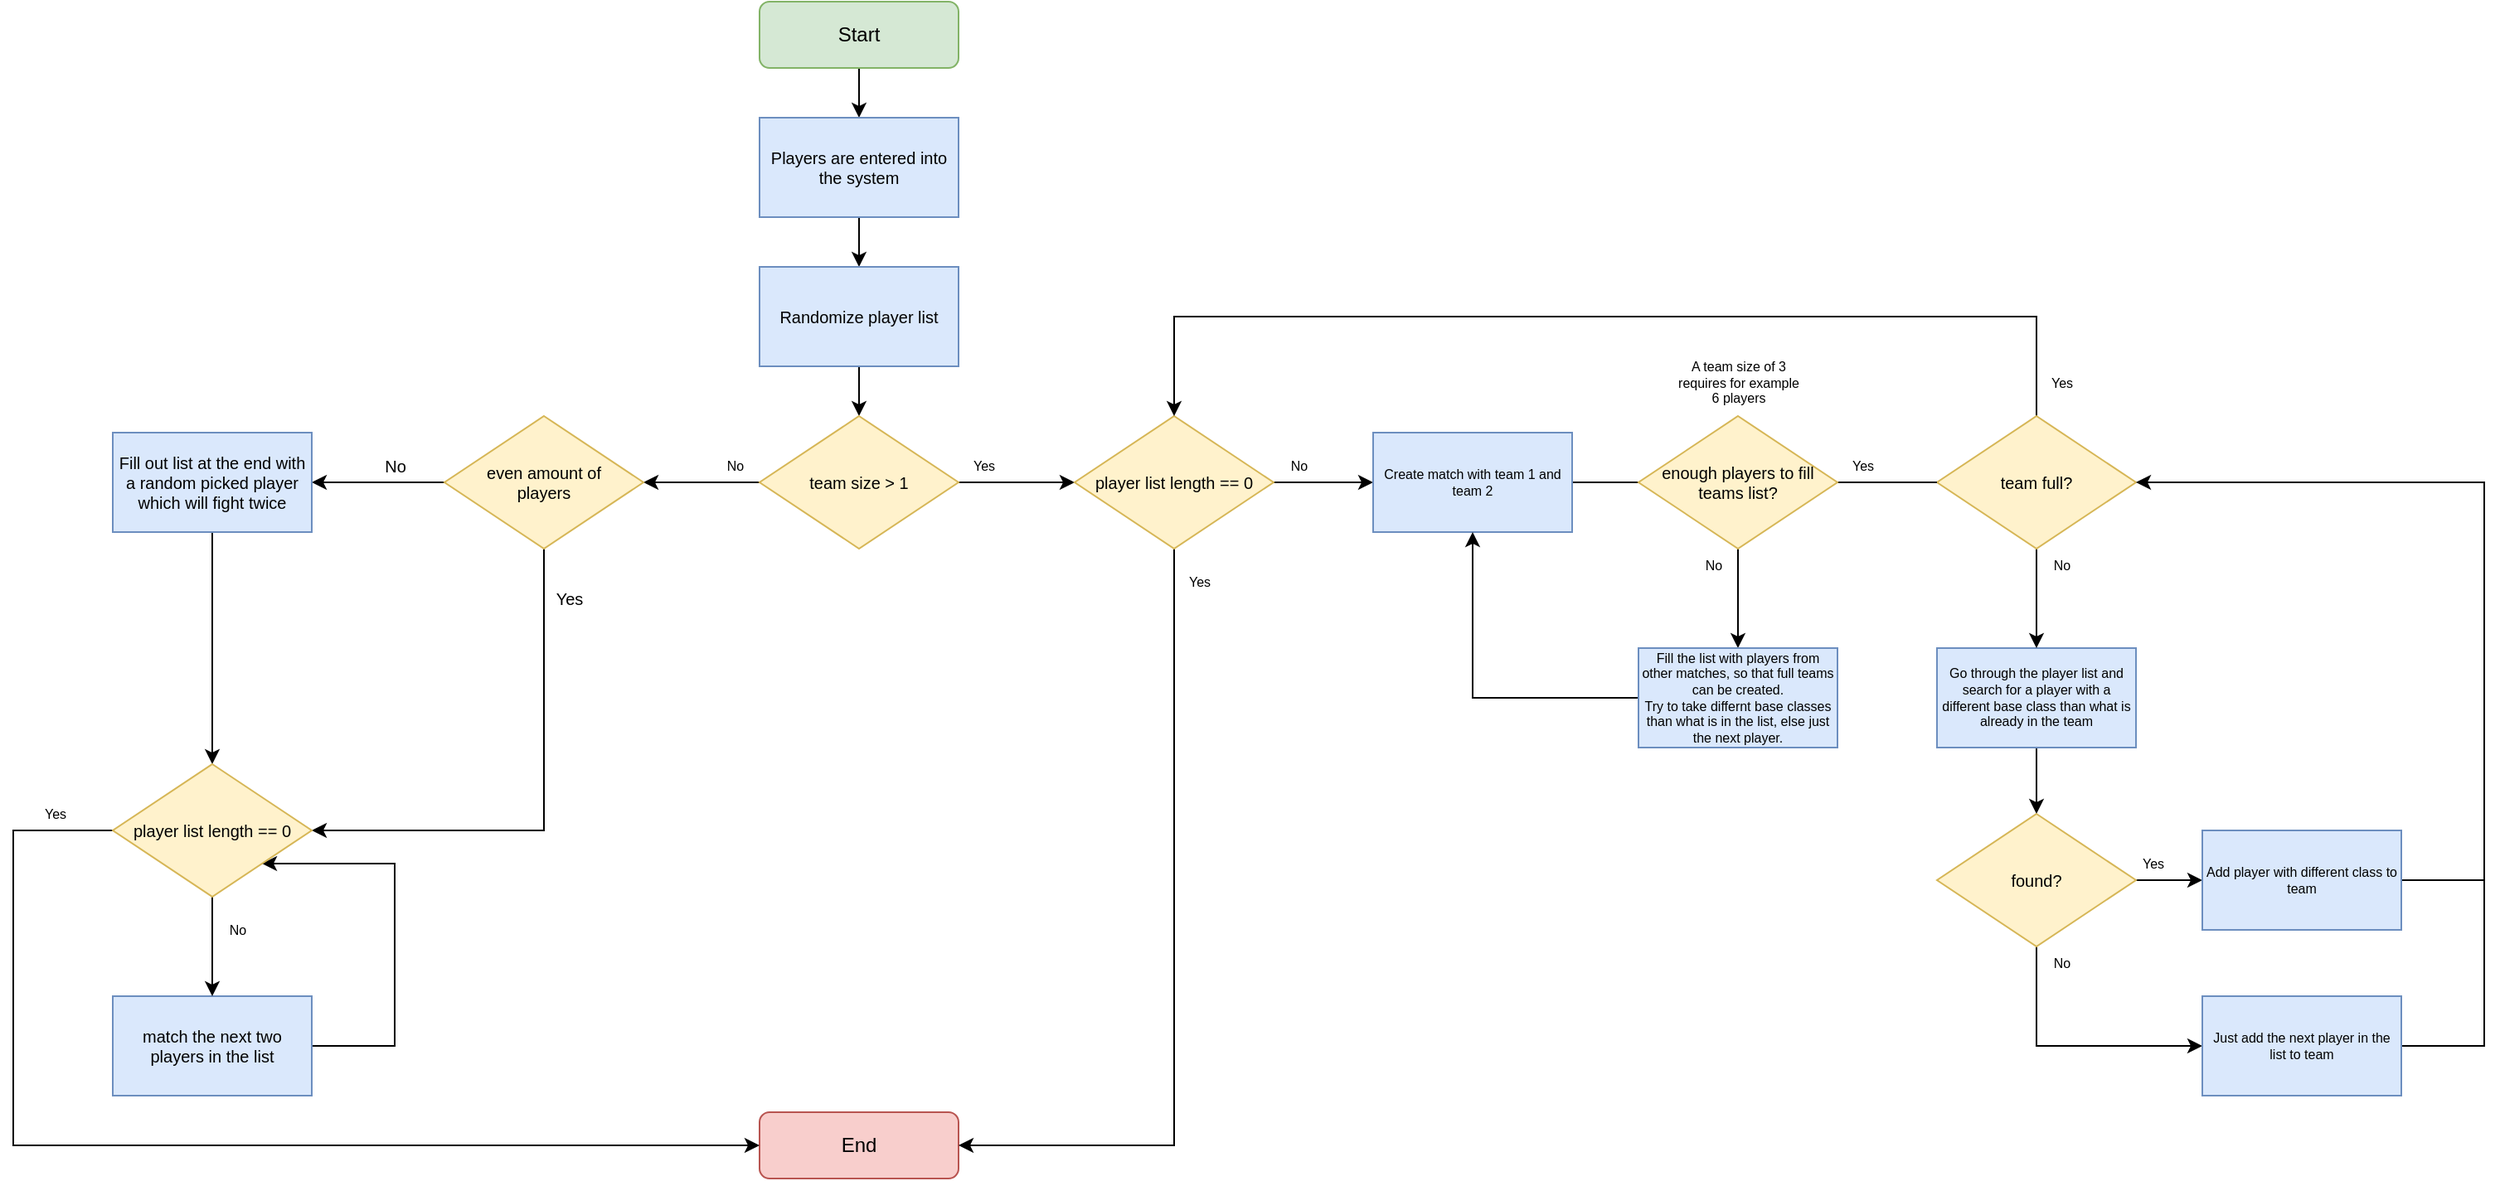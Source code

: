 <mxfile version="14.6.11" type="device"><diagram id="C5RBs43oDa-KdzZeNtuy" name="Page-1"><mxGraphModel dx="1272" dy="533" grid="1" gridSize="10" guides="1" tooltips="1" connect="1" arrows="1" fold="1" page="0" pageScale="1" pageWidth="827" pageHeight="1169" math="0" shadow="0"><root><mxCell id="WIyWlLk6GJQsqaUBKTNV-0"/><mxCell id="WIyWlLk6GJQsqaUBKTNV-1" parent="WIyWlLk6GJQsqaUBKTNV-0"/><mxCell id="eSkfBKr8ZxK9P3d-b5vQ-22" style="edgeStyle=orthogonalEdgeStyle;rounded=0;orthogonalLoop=1;jettySize=auto;html=1;entryX=0.5;entryY=0;entryDx=0;entryDy=0;fontSize=10;" edge="1" parent="WIyWlLk6GJQsqaUBKTNV-1" source="WIyWlLk6GJQsqaUBKTNV-3" target="eSkfBKr8ZxK9P3d-b5vQ-4"><mxGeometry relative="1" as="geometry"/></mxCell><mxCell id="WIyWlLk6GJQsqaUBKTNV-3" value="Start" style="rounded=1;whiteSpace=wrap;html=1;fontSize=12;glass=0;strokeWidth=1;shadow=0;fillColor=#d5e8d4;strokeColor=#82b366;" parent="WIyWlLk6GJQsqaUBKTNV-1" vertex="1"><mxGeometry x="160" y="70" width="120" height="40" as="geometry"/></mxCell><mxCell id="eSkfBKr8ZxK9P3d-b5vQ-23" style="edgeStyle=orthogonalEdgeStyle;rounded=0;orthogonalLoop=1;jettySize=auto;html=1;entryX=0.5;entryY=0;entryDx=0;entryDy=0;fontSize=10;" edge="1" parent="WIyWlLk6GJQsqaUBKTNV-1" source="eSkfBKr8ZxK9P3d-b5vQ-4" target="eSkfBKr8ZxK9P3d-b5vQ-6"><mxGeometry relative="1" as="geometry"/></mxCell><mxCell id="eSkfBKr8ZxK9P3d-b5vQ-4" value="Players are entered into the system" style="rounded=0;whiteSpace=wrap;html=1;fontSize=10;fillColor=#dae8fc;strokeColor=#6c8ebf;" vertex="1" parent="WIyWlLk6GJQsqaUBKTNV-1"><mxGeometry x="160" y="140" width="120" height="60" as="geometry"/></mxCell><mxCell id="eSkfBKr8ZxK9P3d-b5vQ-24" style="edgeStyle=orthogonalEdgeStyle;rounded=0;orthogonalLoop=1;jettySize=auto;html=1;entryX=0.5;entryY=0;entryDx=0;entryDy=0;fontSize=10;" edge="1" parent="WIyWlLk6GJQsqaUBKTNV-1" source="eSkfBKr8ZxK9P3d-b5vQ-6" target="eSkfBKr8ZxK9P3d-b5vQ-7"><mxGeometry relative="1" as="geometry"/></mxCell><mxCell id="eSkfBKr8ZxK9P3d-b5vQ-6" value="Randomize player list" style="rounded=0;whiteSpace=wrap;html=1;fontSize=10;fillColor=#dae8fc;strokeColor=#6c8ebf;" vertex="1" parent="WIyWlLk6GJQsqaUBKTNV-1"><mxGeometry x="160" y="230" width="120" height="60" as="geometry"/></mxCell><mxCell id="eSkfBKr8ZxK9P3d-b5vQ-8" style="edgeStyle=orthogonalEdgeStyle;rounded=0;orthogonalLoop=1;jettySize=auto;html=1;fontSize=10;entryX=1;entryY=0.5;entryDx=0;entryDy=0;" edge="1" parent="WIyWlLk6GJQsqaUBKTNV-1" source="eSkfBKr8ZxK9P3d-b5vQ-7" target="eSkfBKr8ZxK9P3d-b5vQ-11"><mxGeometry relative="1" as="geometry"><mxPoint y="360" as="targetPoint"/></mxGeometry></mxCell><mxCell id="eSkfBKr8ZxK9P3d-b5vQ-25" style="edgeStyle=orthogonalEdgeStyle;rounded=0;orthogonalLoop=1;jettySize=auto;html=1;fontSize=10;entryX=0;entryY=0.5;entryDx=0;entryDy=0;" edge="1" parent="WIyWlLk6GJQsqaUBKTNV-1" source="eSkfBKr8ZxK9P3d-b5vQ-7" target="eSkfBKr8ZxK9P3d-b5vQ-27"><mxGeometry relative="1" as="geometry"><mxPoint x="400.0" y="360" as="targetPoint"/></mxGeometry></mxCell><mxCell id="eSkfBKr8ZxK9P3d-b5vQ-7" value="team size &amp;gt; 1" style="rhombus;whiteSpace=wrap;html=1;fontSize=10;fillColor=#fff2cc;strokeColor=#d6b656;" vertex="1" parent="WIyWlLk6GJQsqaUBKTNV-1"><mxGeometry x="160" y="320" width="120" height="80" as="geometry"/></mxCell><mxCell id="eSkfBKr8ZxK9P3d-b5vQ-40" style="edgeStyle=orthogonalEdgeStyle;rounded=0;orthogonalLoop=1;jettySize=auto;html=1;fontSize=8;entryX=1;entryY=1;entryDx=0;entryDy=0;" edge="1" parent="WIyWlLk6GJQsqaUBKTNV-1" source="eSkfBKr8ZxK9P3d-b5vQ-9" target="eSkfBKr8ZxK9P3d-b5vQ-35"><mxGeometry relative="1" as="geometry"><mxPoint x="-40" y="570" as="targetPoint"/><Array as="points"><mxPoint x="-60" y="700"/><mxPoint x="-60" y="590"/></Array></mxGeometry></mxCell><mxCell id="eSkfBKr8ZxK9P3d-b5vQ-9" value="match the next two players in the list" style="rounded=0;whiteSpace=wrap;html=1;fontSize=10;fillColor=#dae8fc;strokeColor=#6c8ebf;" vertex="1" parent="WIyWlLk6GJQsqaUBKTNV-1"><mxGeometry x="-230" y="670" width="120" height="60" as="geometry"/></mxCell><mxCell id="eSkfBKr8ZxK9P3d-b5vQ-12" style="edgeStyle=orthogonalEdgeStyle;rounded=0;orthogonalLoop=1;jettySize=auto;html=1;fontSize=10;entryX=1;entryY=0.5;entryDx=0;entryDy=0;" edge="1" parent="WIyWlLk6GJQsqaUBKTNV-1" source="eSkfBKr8ZxK9P3d-b5vQ-11" target="eSkfBKr8ZxK9P3d-b5vQ-35"><mxGeometry relative="1" as="geometry"><mxPoint x="30" y="460" as="targetPoint"/><Array as="points"><mxPoint x="30" y="570"/></Array></mxGeometry></mxCell><mxCell id="eSkfBKr8ZxK9P3d-b5vQ-14" style="edgeStyle=orthogonalEdgeStyle;rounded=0;orthogonalLoop=1;jettySize=auto;html=1;fontSize=10;" edge="1" parent="WIyWlLk6GJQsqaUBKTNV-1" source="eSkfBKr8ZxK9P3d-b5vQ-11"><mxGeometry relative="1" as="geometry"><mxPoint x="-110" y="360" as="targetPoint"/></mxGeometry></mxCell><mxCell id="eSkfBKr8ZxK9P3d-b5vQ-11" value="&lt;div&gt;even amount of&lt;/div&gt;&lt;div&gt;players&lt;/div&gt;" style="rhombus;whiteSpace=wrap;html=1;fontSize=10;fillColor=#fff2cc;strokeColor=#d6b656;" vertex="1" parent="WIyWlLk6GJQsqaUBKTNV-1"><mxGeometry x="-30" y="320" width="120" height="80" as="geometry"/></mxCell><mxCell id="eSkfBKr8ZxK9P3d-b5vQ-13" value="Yes" style="text;html=1;align=center;verticalAlign=middle;resizable=0;points=[];autosize=1;strokeColor=none;fontSize=10;" vertex="1" parent="WIyWlLk6GJQsqaUBKTNV-1"><mxGeometry x="30" y="420" width="30" height="20" as="geometry"/></mxCell><mxCell id="eSkfBKr8ZxK9P3d-b5vQ-15" value="No" style="text;html=1;align=center;verticalAlign=middle;resizable=0;points=[];autosize=1;strokeColor=none;fontSize=10;" vertex="1" parent="WIyWlLk6GJQsqaUBKTNV-1"><mxGeometry x="-75" y="340" width="30" height="20" as="geometry"/></mxCell><mxCell id="eSkfBKr8ZxK9P3d-b5vQ-17" style="edgeStyle=orthogonalEdgeStyle;rounded=0;orthogonalLoop=1;jettySize=auto;html=1;fontSize=10;entryX=0.5;entryY=0;entryDx=0;entryDy=0;" edge="1" parent="WIyWlLk6GJQsqaUBKTNV-1" source="eSkfBKr8ZxK9P3d-b5vQ-16" target="eSkfBKr8ZxK9P3d-b5vQ-35"><mxGeometry relative="1" as="geometry"><mxPoint y="480" as="targetPoint"/><Array as="points"/></mxGeometry></mxCell><mxCell id="eSkfBKr8ZxK9P3d-b5vQ-16" value="Fill out list at the end with a random picked player which will fight twice" style="rounded=0;whiteSpace=wrap;html=1;fontSize=10;fillColor=#dae8fc;strokeColor=#6c8ebf;" vertex="1" parent="WIyWlLk6GJQsqaUBKTNV-1"><mxGeometry x="-230" y="330" width="120" height="60" as="geometry"/></mxCell><mxCell id="eSkfBKr8ZxK9P3d-b5vQ-20" value="End" style="rounded=1;whiteSpace=wrap;html=1;fontSize=12;glass=0;strokeWidth=1;shadow=0;fillColor=#f8cecc;strokeColor=#b85450;" vertex="1" parent="WIyWlLk6GJQsqaUBKTNV-1"><mxGeometry x="160" y="740" width="120" height="40" as="geometry"/></mxCell><mxCell id="eSkfBKr8ZxK9P3d-b5vQ-29" style="edgeStyle=orthogonalEdgeStyle;rounded=0;orthogonalLoop=1;jettySize=auto;html=1;fontSize=8;entryX=0;entryY=0.5;entryDx=0;entryDy=0;" edge="1" parent="WIyWlLk6GJQsqaUBKTNV-1" source="eSkfBKr8ZxK9P3d-b5vQ-27" target="eSkfBKr8ZxK9P3d-b5vQ-45"><mxGeometry relative="1" as="geometry"><mxPoint x="550" y="360" as="targetPoint"/></mxGeometry></mxCell><mxCell id="eSkfBKr8ZxK9P3d-b5vQ-32" style="edgeStyle=orthogonalEdgeStyle;rounded=0;orthogonalLoop=1;jettySize=auto;html=1;entryX=1;entryY=0.5;entryDx=0;entryDy=0;fontSize=8;" edge="1" parent="WIyWlLk6GJQsqaUBKTNV-1" source="eSkfBKr8ZxK9P3d-b5vQ-27" target="eSkfBKr8ZxK9P3d-b5vQ-20"><mxGeometry relative="1" as="geometry"><Array as="points"><mxPoint x="410" y="760"/></Array></mxGeometry></mxCell><mxCell id="eSkfBKr8ZxK9P3d-b5vQ-27" value="player list length == 0" style="rhombus;whiteSpace=wrap;html=1;fontSize=10;fillColor=#fff2cc;strokeColor=#d6b656;" vertex="1" parent="WIyWlLk6GJQsqaUBKTNV-1"><mxGeometry x="350" y="320" width="120" height="80" as="geometry"/></mxCell><mxCell id="eSkfBKr8ZxK9P3d-b5vQ-31" value="Yes" style="text;html=1;align=center;verticalAlign=middle;resizable=0;points=[];autosize=1;strokeColor=none;fontSize=8;" vertex="1" parent="WIyWlLk6GJQsqaUBKTNV-1"><mxGeometry x="410" y="410" width="30" height="20" as="geometry"/></mxCell><mxCell id="eSkfBKr8ZxK9P3d-b5vQ-33" value="No" style="text;html=1;align=center;verticalAlign=middle;resizable=0;points=[];autosize=1;strokeColor=none;fontSize=8;" vertex="1" parent="WIyWlLk6GJQsqaUBKTNV-1"><mxGeometry x="470" y="340" width="30" height="20" as="geometry"/></mxCell><mxCell id="eSkfBKr8ZxK9P3d-b5vQ-36" style="edgeStyle=orthogonalEdgeStyle;rounded=0;orthogonalLoop=1;jettySize=auto;html=1;entryX=0.5;entryY=0;entryDx=0;entryDy=0;fontSize=8;" edge="1" parent="WIyWlLk6GJQsqaUBKTNV-1" source="eSkfBKr8ZxK9P3d-b5vQ-35" target="eSkfBKr8ZxK9P3d-b5vQ-9"><mxGeometry relative="1" as="geometry"/></mxCell><mxCell id="eSkfBKr8ZxK9P3d-b5vQ-42" style="edgeStyle=orthogonalEdgeStyle;rounded=0;orthogonalLoop=1;jettySize=auto;html=1;entryX=0;entryY=0.5;entryDx=0;entryDy=0;fontSize=8;" edge="1" parent="WIyWlLk6GJQsqaUBKTNV-1" source="eSkfBKr8ZxK9P3d-b5vQ-35" target="eSkfBKr8ZxK9P3d-b5vQ-20"><mxGeometry relative="1" as="geometry"><Array as="points"><mxPoint x="-290" y="570"/><mxPoint x="-290" y="760"/></Array></mxGeometry></mxCell><mxCell id="eSkfBKr8ZxK9P3d-b5vQ-35" value="player list length == 0" style="rhombus;whiteSpace=wrap;html=1;fontSize=10;fillColor=#fff2cc;strokeColor=#d6b656;" vertex="1" parent="WIyWlLk6GJQsqaUBKTNV-1"><mxGeometry x="-230" y="530" width="120" height="80" as="geometry"/></mxCell><mxCell id="eSkfBKr8ZxK9P3d-b5vQ-41" value="Yes" style="text;html=1;align=center;verticalAlign=middle;resizable=0;points=[];autosize=1;strokeColor=none;fontSize=8;" vertex="1" parent="WIyWlLk6GJQsqaUBKTNV-1"><mxGeometry x="-280" y="550" width="30" height="20" as="geometry"/></mxCell><mxCell id="eSkfBKr8ZxK9P3d-b5vQ-43" value="No" style="text;html=1;align=center;verticalAlign=middle;resizable=0;points=[];autosize=1;strokeColor=none;fontSize=8;" vertex="1" parent="WIyWlLk6GJQsqaUBKTNV-1"><mxGeometry x="-170" y="620" width="30" height="20" as="geometry"/></mxCell><mxCell id="eSkfBKr8ZxK9P3d-b5vQ-71" style="edgeStyle=orthogonalEdgeStyle;rounded=0;orthogonalLoop=1;jettySize=auto;html=1;entryX=0;entryY=0.5;entryDx=0;entryDy=0;fontSize=8;endArrow=none;endFill=0;" edge="1" parent="WIyWlLk6GJQsqaUBKTNV-1" source="eSkfBKr8ZxK9P3d-b5vQ-45" target="eSkfBKr8ZxK9P3d-b5vQ-70"><mxGeometry relative="1" as="geometry"/></mxCell><mxCell id="eSkfBKr8ZxK9P3d-b5vQ-45" value="Create match with team 1 and team 2" style="rounded=0;whiteSpace=wrap;html=1;fontSize=8;fillColor=#dae8fc;strokeColor=#6c8ebf;" vertex="1" parent="WIyWlLk6GJQsqaUBKTNV-1"><mxGeometry x="530" y="330" width="120" height="60" as="geometry"/></mxCell><mxCell id="eSkfBKr8ZxK9P3d-b5vQ-61" style="edgeStyle=orthogonalEdgeStyle;rounded=0;orthogonalLoop=1;jettySize=auto;html=1;entryX=0.5;entryY=0;entryDx=0;entryDy=0;fontSize=8;" edge="1" parent="WIyWlLk6GJQsqaUBKTNV-1" source="eSkfBKr8ZxK9P3d-b5vQ-51" target="eSkfBKr8ZxK9P3d-b5vQ-60"><mxGeometry relative="1" as="geometry"/></mxCell><mxCell id="eSkfBKr8ZxK9P3d-b5vQ-51" value="Go through the player list and search for a player with a different base class than what is already in the team" style="rounded=0;whiteSpace=wrap;html=1;fontSize=8;fillColor=#dae8fc;strokeColor=#6c8ebf;" vertex="1" parent="WIyWlLk6GJQsqaUBKTNV-1"><mxGeometry x="870" y="460" width="120" height="60" as="geometry"/></mxCell><mxCell id="eSkfBKr8ZxK9P3d-b5vQ-54" style="edgeStyle=orthogonalEdgeStyle;rounded=0;orthogonalLoop=1;jettySize=auto;html=1;entryX=0.5;entryY=0;entryDx=0;entryDy=0;fontSize=8;exitX=0.5;exitY=0;exitDx=0;exitDy=0;" edge="1" parent="WIyWlLk6GJQsqaUBKTNV-1" source="eSkfBKr8ZxK9P3d-b5vQ-53" target="eSkfBKr8ZxK9P3d-b5vQ-27"><mxGeometry relative="1" as="geometry"><Array as="points"><mxPoint x="930" y="260"/><mxPoint x="410" y="260"/></Array></mxGeometry></mxCell><mxCell id="eSkfBKr8ZxK9P3d-b5vQ-56" style="edgeStyle=orthogonalEdgeStyle;rounded=0;orthogonalLoop=1;jettySize=auto;html=1;entryX=0.5;entryY=0;entryDx=0;entryDy=0;fontSize=8;" edge="1" parent="WIyWlLk6GJQsqaUBKTNV-1" source="eSkfBKr8ZxK9P3d-b5vQ-53" target="eSkfBKr8ZxK9P3d-b5vQ-51"><mxGeometry relative="1" as="geometry"/></mxCell><mxCell id="eSkfBKr8ZxK9P3d-b5vQ-53" value="team full?" style="rhombus;whiteSpace=wrap;html=1;fontSize=10;fillColor=#fff2cc;strokeColor=#d6b656;" vertex="1" parent="WIyWlLk6GJQsqaUBKTNV-1"><mxGeometry x="870" y="320" width="120" height="80" as="geometry"/></mxCell><mxCell id="eSkfBKr8ZxK9P3d-b5vQ-55" value="Yes" style="text;html=1;align=center;verticalAlign=middle;resizable=0;points=[];autosize=1;strokeColor=none;fontSize=8;" vertex="1" parent="WIyWlLk6GJQsqaUBKTNV-1"><mxGeometry x="930" y="290" width="30" height="20" as="geometry"/></mxCell><mxCell id="eSkfBKr8ZxK9P3d-b5vQ-57" value="No" style="text;html=1;align=center;verticalAlign=middle;resizable=0;points=[];autosize=1;strokeColor=none;fontSize=8;" vertex="1" parent="WIyWlLk6GJQsqaUBKTNV-1"><mxGeometry x="930" y="400" width="30" height="20" as="geometry"/></mxCell><mxCell id="eSkfBKr8ZxK9P3d-b5vQ-62" style="edgeStyle=orthogonalEdgeStyle;rounded=0;orthogonalLoop=1;jettySize=auto;html=1;fontSize=8;entryX=0;entryY=0.5;entryDx=0;entryDy=0;" edge="1" parent="WIyWlLk6GJQsqaUBKTNV-1" source="eSkfBKr8ZxK9P3d-b5vQ-60" target="eSkfBKr8ZxK9P3d-b5vQ-63"><mxGeometry relative="1" as="geometry"><mxPoint x="1030" y="600" as="targetPoint"/></mxGeometry></mxCell><mxCell id="eSkfBKr8ZxK9P3d-b5vQ-65" style="edgeStyle=orthogonalEdgeStyle;rounded=0;orthogonalLoop=1;jettySize=auto;html=1;entryX=0;entryY=0.5;entryDx=0;entryDy=0;fontSize=8;" edge="1" parent="WIyWlLk6GJQsqaUBKTNV-1" source="eSkfBKr8ZxK9P3d-b5vQ-60" target="eSkfBKr8ZxK9P3d-b5vQ-64"><mxGeometry relative="1" as="geometry"><Array as="points"><mxPoint x="930" y="700"/></Array></mxGeometry></mxCell><mxCell id="eSkfBKr8ZxK9P3d-b5vQ-60" value="found?" style="rhombus;whiteSpace=wrap;html=1;fontSize=10;fillColor=#fff2cc;strokeColor=#d6b656;" vertex="1" parent="WIyWlLk6GJQsqaUBKTNV-1"><mxGeometry x="870" y="560" width="120" height="80" as="geometry"/></mxCell><mxCell id="eSkfBKr8ZxK9P3d-b5vQ-69" style="edgeStyle=orthogonalEdgeStyle;rounded=0;orthogonalLoop=1;jettySize=auto;html=1;fontSize=8;endArrow=none;endFill=0;" edge="1" parent="WIyWlLk6GJQsqaUBKTNV-1" source="eSkfBKr8ZxK9P3d-b5vQ-63"><mxGeometry relative="1" as="geometry"><mxPoint x="1200" y="600" as="targetPoint"/></mxGeometry></mxCell><mxCell id="eSkfBKr8ZxK9P3d-b5vQ-63" value="Add player with different class to team" style="rounded=0;whiteSpace=wrap;html=1;fontSize=8;fillColor=#dae8fc;strokeColor=#6c8ebf;" vertex="1" parent="WIyWlLk6GJQsqaUBKTNV-1"><mxGeometry x="1030" y="570" width="120" height="60" as="geometry"/></mxCell><mxCell id="eSkfBKr8ZxK9P3d-b5vQ-68" style="edgeStyle=orthogonalEdgeStyle;rounded=0;orthogonalLoop=1;jettySize=auto;html=1;entryX=1;entryY=0.5;entryDx=0;entryDy=0;fontSize=8;" edge="1" parent="WIyWlLk6GJQsqaUBKTNV-1" source="eSkfBKr8ZxK9P3d-b5vQ-64" target="eSkfBKr8ZxK9P3d-b5vQ-53"><mxGeometry relative="1" as="geometry"><Array as="points"><mxPoint x="1200" y="700"/><mxPoint x="1200" y="360"/></Array></mxGeometry></mxCell><mxCell id="eSkfBKr8ZxK9P3d-b5vQ-64" value="Just add the next player in the list to team" style="rounded=0;whiteSpace=wrap;html=1;fontSize=8;fillColor=#dae8fc;strokeColor=#6c8ebf;" vertex="1" parent="WIyWlLk6GJQsqaUBKTNV-1"><mxGeometry x="1030" y="670" width="120" height="60" as="geometry"/></mxCell><mxCell id="eSkfBKr8ZxK9P3d-b5vQ-66" value="Yes" style="text;html=1;align=center;verticalAlign=middle;resizable=0;points=[];autosize=1;strokeColor=none;fontSize=8;" vertex="1" parent="WIyWlLk6GJQsqaUBKTNV-1"><mxGeometry x="985" y="580" width="30" height="20" as="geometry"/></mxCell><mxCell id="eSkfBKr8ZxK9P3d-b5vQ-67" value="No" style="text;html=1;align=center;verticalAlign=middle;resizable=0;points=[];autosize=1;strokeColor=none;fontSize=8;" vertex="1" parent="WIyWlLk6GJQsqaUBKTNV-1"><mxGeometry x="930" y="640" width="30" height="20" as="geometry"/></mxCell><mxCell id="eSkfBKr8ZxK9P3d-b5vQ-73" style="edgeStyle=orthogonalEdgeStyle;rounded=0;orthogonalLoop=1;jettySize=auto;html=1;entryX=0;entryY=0.5;entryDx=0;entryDy=0;fontSize=8;endArrow=none;endFill=0;" edge="1" parent="WIyWlLk6GJQsqaUBKTNV-1" source="eSkfBKr8ZxK9P3d-b5vQ-70" target="eSkfBKr8ZxK9P3d-b5vQ-53"><mxGeometry relative="1" as="geometry"/></mxCell><mxCell id="eSkfBKr8ZxK9P3d-b5vQ-78" style="edgeStyle=orthogonalEdgeStyle;rounded=0;orthogonalLoop=1;jettySize=auto;html=1;entryX=0.5;entryY=0;entryDx=0;entryDy=0;fontSize=8;endArrow=classic;endFill=1;" edge="1" parent="WIyWlLk6GJQsqaUBKTNV-1" source="eSkfBKr8ZxK9P3d-b5vQ-70" target="eSkfBKr8ZxK9P3d-b5vQ-77"><mxGeometry relative="1" as="geometry"/></mxCell><mxCell id="eSkfBKr8ZxK9P3d-b5vQ-70" value="enough players to fill teams list?" style="rhombus;whiteSpace=wrap;html=1;fontSize=10;fillColor=#fff2cc;strokeColor=#d6b656;" vertex="1" parent="WIyWlLk6GJQsqaUBKTNV-1"><mxGeometry x="690" y="320" width="120" height="80" as="geometry"/></mxCell><mxCell id="eSkfBKr8ZxK9P3d-b5vQ-74" value="Yes" style="text;html=1;align=center;verticalAlign=middle;resizable=0;points=[];autosize=1;strokeColor=none;fontSize=8;" vertex="1" parent="WIyWlLk6GJQsqaUBKTNV-1"><mxGeometry x="810" y="340" width="30" height="20" as="geometry"/></mxCell><mxCell id="eSkfBKr8ZxK9P3d-b5vQ-75" value="No" style="text;html=1;align=center;verticalAlign=middle;resizable=0;points=[];autosize=1;strokeColor=none;fontSize=8;" vertex="1" parent="WIyWlLk6GJQsqaUBKTNV-1"><mxGeometry x="720" y="400" width="30" height="20" as="geometry"/></mxCell><mxCell id="eSkfBKr8ZxK9P3d-b5vQ-80" style="edgeStyle=orthogonalEdgeStyle;rounded=0;orthogonalLoop=1;jettySize=auto;html=1;entryX=0.5;entryY=1;entryDx=0;entryDy=0;fontSize=8;endArrow=classic;endFill=1;" edge="1" parent="WIyWlLk6GJQsqaUBKTNV-1" source="eSkfBKr8ZxK9P3d-b5vQ-77" target="eSkfBKr8ZxK9P3d-b5vQ-45"><mxGeometry relative="1" as="geometry"/></mxCell><mxCell id="eSkfBKr8ZxK9P3d-b5vQ-77" value="&lt;div&gt;Fill the list with players from other matches, so that full teams can be created.&lt;/div&gt;&lt;div&gt;Try to take differnt base classes than what is in the list, else just the next player.&lt;br&gt;&lt;/div&gt;" style="whiteSpace=wrap;html=1;fontSize=8;fillColor=#dae8fc;strokeColor=#6c8ebf;" vertex="1" parent="WIyWlLk6GJQsqaUBKTNV-1"><mxGeometry x="690" y="460" width="120" height="60" as="geometry"/></mxCell><mxCell id="eSkfBKr8ZxK9P3d-b5vQ-81" value="Yes" style="text;html=1;align=center;verticalAlign=middle;resizable=0;points=[];autosize=1;strokeColor=none;fontSize=8;" vertex="1" parent="WIyWlLk6GJQsqaUBKTNV-1"><mxGeometry x="280" y="340" width="30" height="20" as="geometry"/></mxCell><mxCell id="eSkfBKr8ZxK9P3d-b5vQ-82" value="No" style="text;html=1;align=center;verticalAlign=middle;resizable=0;points=[];autosize=1;strokeColor=none;fontSize=8;" vertex="1" parent="WIyWlLk6GJQsqaUBKTNV-1"><mxGeometry x="130" y="340" width="30" height="20" as="geometry"/></mxCell><mxCell id="eSkfBKr8ZxK9P3d-b5vQ-83" value="&lt;div style=&quot;font-size: 8px&quot;&gt;A team size of 3&lt;/div&gt;&lt;div style=&quot;font-size: 8px&quot;&gt;requires for example&lt;/div&gt;&lt;div style=&quot;font-size: 8px&quot;&gt;6 players&lt;/div&gt;" style="text;html=1;align=center;verticalAlign=middle;resizable=0;points=[];autosize=1;fontSize=8;fontStyle=0;" vertex="1" parent="WIyWlLk6GJQsqaUBKTNV-1"><mxGeometry x="700" y="280" width="100" height="40" as="geometry"/></mxCell></root></mxGraphModel></diagram></mxfile>